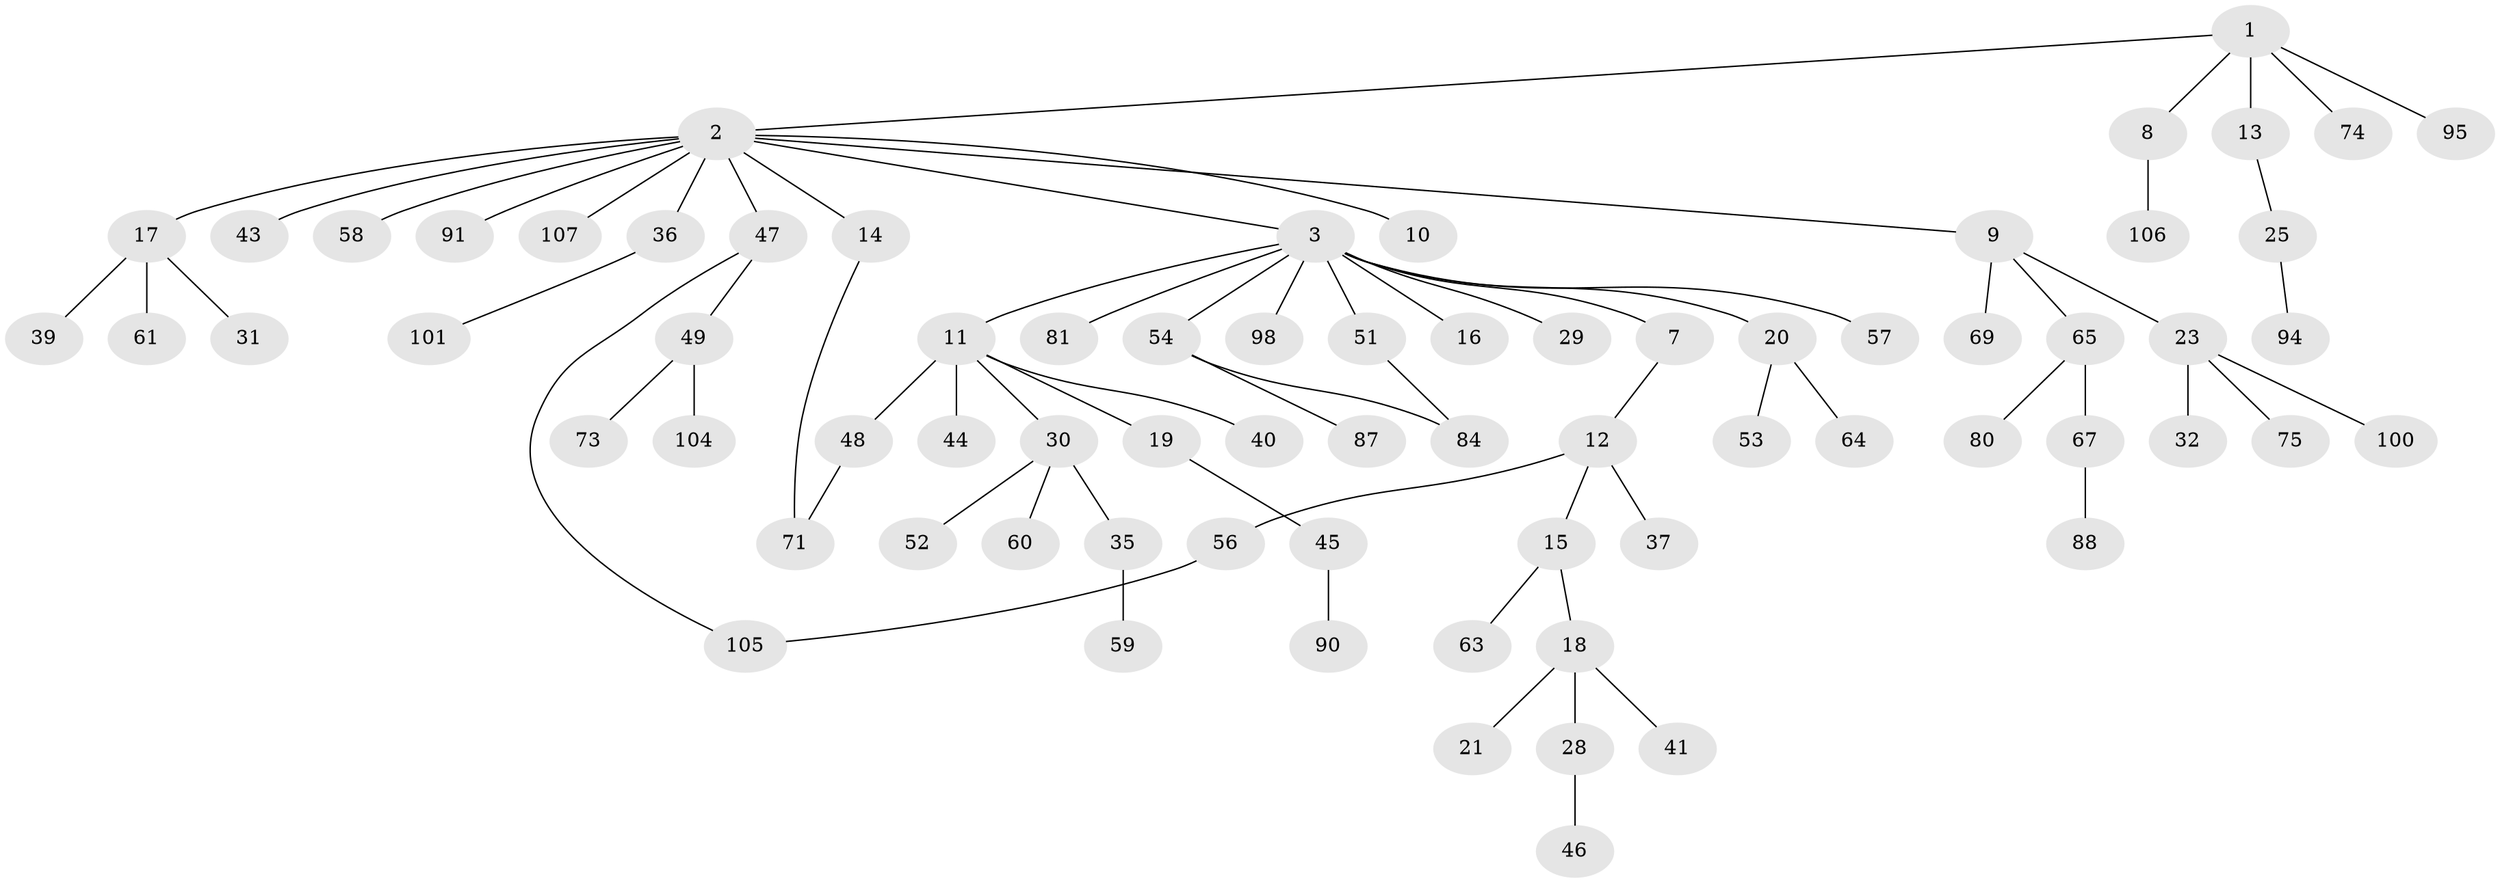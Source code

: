// Generated by graph-tools (version 1.1) at 2025/51/02/27/25 19:51:36]
// undirected, 73 vertices, 75 edges
graph export_dot {
graph [start="1"]
  node [color=gray90,style=filled];
  1 [super="+4"];
  2 [super="+5"];
  3 [super="+6"];
  7;
  8 [super="+99"];
  9 [super="+78"];
  10;
  11 [super="+27"];
  12 [super="+34"];
  13 [super="+92"];
  14 [super="+85"];
  15;
  16;
  17 [super="+24"];
  18 [super="+22"];
  19 [super="+102"];
  20 [super="+26"];
  21;
  23 [super="+55"];
  25 [super="+62"];
  28;
  29 [super="+38"];
  30 [super="+33"];
  31 [super="+109"];
  32 [super="+70"];
  35 [super="+50"];
  36 [super="+42"];
  37 [super="+72"];
  39;
  40;
  41;
  43;
  44;
  45 [super="+93"];
  46;
  47;
  48 [super="+83"];
  49 [super="+76"];
  51 [super="+97"];
  52;
  53;
  54 [super="+79"];
  56 [super="+108"];
  57 [super="+68"];
  58;
  59;
  60;
  61;
  63 [super="+77"];
  64;
  65 [super="+66"];
  67;
  69 [super="+86"];
  71;
  73;
  74;
  75 [super="+82"];
  80 [super="+103"];
  81;
  84 [super="+96"];
  87;
  88 [super="+89"];
  90;
  91;
  94;
  95;
  98;
  100;
  101;
  104;
  105;
  106;
  107;
  1 -- 2;
  1 -- 8;
  1 -- 13;
  1 -- 95;
  1 -- 74;
  2 -- 3;
  2 -- 36;
  2 -- 9;
  2 -- 10;
  2 -- 43;
  2 -- 107;
  2 -- 14;
  2 -- 47;
  2 -- 17;
  2 -- 58;
  2 -- 91;
  3 -- 7;
  3 -- 11;
  3 -- 16;
  3 -- 20;
  3 -- 29;
  3 -- 51;
  3 -- 54;
  3 -- 98;
  3 -- 81;
  3 -- 57;
  7 -- 12;
  8 -- 106;
  9 -- 23;
  9 -- 65;
  9 -- 69;
  11 -- 19;
  11 -- 44;
  11 -- 40;
  11 -- 48;
  11 -- 30;
  12 -- 15;
  12 -- 56;
  12 -- 37;
  13 -- 25;
  14 -- 71;
  15 -- 18;
  15 -- 63;
  17 -- 31;
  17 -- 61;
  17 -- 39;
  18 -- 21;
  18 -- 28;
  18 -- 41;
  19 -- 45;
  20 -- 64;
  20 -- 53;
  23 -- 32;
  23 -- 100;
  23 -- 75;
  25 -- 94;
  28 -- 46;
  30 -- 35;
  30 -- 52;
  30 -- 60;
  35 -- 59;
  36 -- 101;
  45 -- 90;
  47 -- 49;
  47 -- 105;
  48 -- 71;
  49 -- 73;
  49 -- 104;
  51 -- 84;
  54 -- 87;
  54 -- 84;
  56 -- 105;
  65 -- 80;
  65 -- 67;
  67 -- 88;
}
